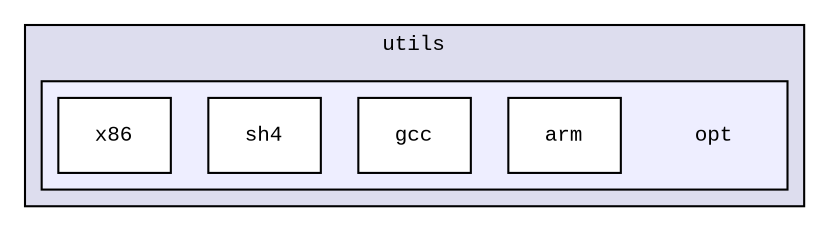 digraph "src/tbox/utils/opt" {
  compound=true
  node [ fontsize="10", fontname="CourierNew"];
  edge [ labelfontsize="10", labelfontname="CourierNew"];
  subgraph clusterdir_24c9faee50804cb795002c12752997c1 {
    graph [ bgcolor="#ddddee", pencolor="black", label="utils" fontname="CourierNew", fontsize="10", URL="dir_24c9faee50804cb795002c12752997c1.html"]
  subgraph clusterdir_b8d5bcbc2321471cb97e8e1b2cc14c95 {
    graph [ bgcolor="#eeeeff", pencolor="black", label="" URL="dir_b8d5bcbc2321471cb97e8e1b2cc14c95.html"];
    dir_b8d5bcbc2321471cb97e8e1b2cc14c95 [shape=plaintext label="opt"];
    dir_db347ff9116f21ba2001ab17f7dfed7d [shape=box label="arm" color="black" fillcolor="white" style="filled" URL="dir_db347ff9116f21ba2001ab17f7dfed7d.html"];
    dir_d70dd68f419e2f3daeec5166d23c5094 [shape=box label="gcc" color="black" fillcolor="white" style="filled" URL="dir_d70dd68f419e2f3daeec5166d23c5094.html"];
    dir_ccbfa221c647bb1c552eff11aa7a4852 [shape=box label="sh4" color="black" fillcolor="white" style="filled" URL="dir_ccbfa221c647bb1c552eff11aa7a4852.html"];
    dir_0778de4609daca732de261707b7afa2e [shape=box label="x86" color="black" fillcolor="white" style="filled" URL="dir_0778de4609daca732de261707b7afa2e.html"];
  }
  }
}

